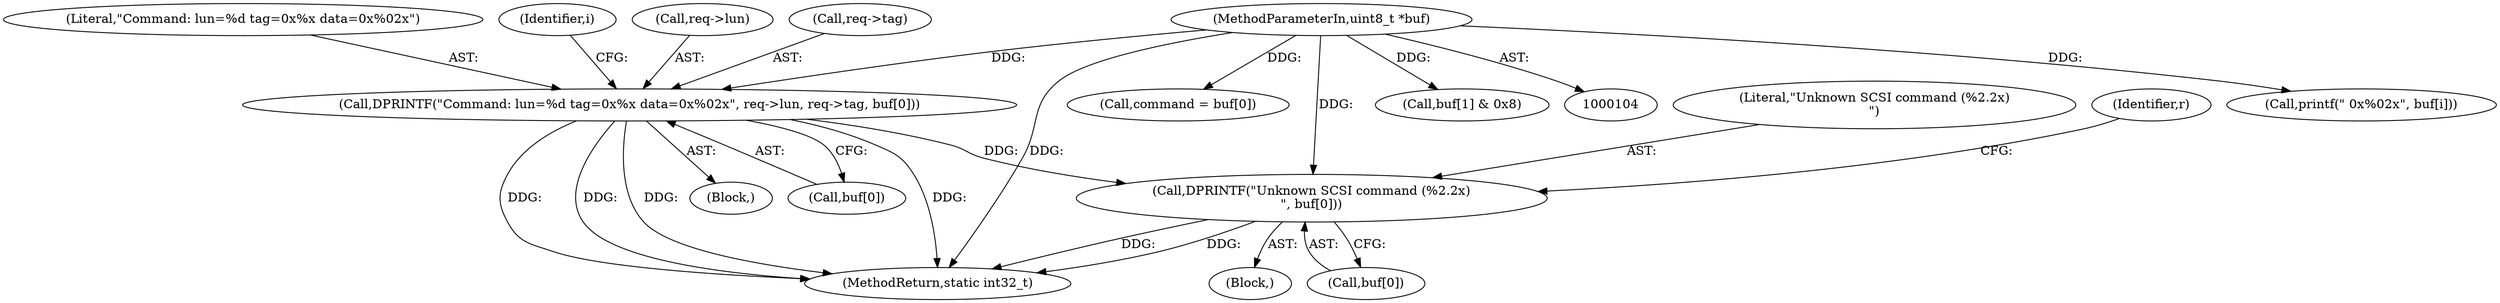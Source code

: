 digraph "0_qemu_7285477ab11831b1cf56e45878a89170dd06d9b9_4@array" {
"1000562" [label="(Call,DPRINTF(\"Unknown SCSI command (%2.2x)\n\", buf[0]))"];
"1000142" [label="(Call,DPRINTF(\"Command: lun=%d tag=0x%x data=0x%02x\", req->lun, req->tag, buf[0]))"];
"1000106" [label="(MethodParameterIn,uint8_t *buf)"];
"1000180" [label="(Block,)"];
"1000157" [label="(Identifier,i)"];
"1000564" [label="(Call,buf[0])"];
"1000107" [label="(Block,)"];
"1000562" [label="(Call,DPRINTF(\"Unknown SCSI command (%2.2x)\n\", buf[0]))"];
"1000171" [label="(Call,printf(\" 0x%02x\", buf[i]))"];
"1000150" [label="(Call,buf[0])"];
"1000128" [label="(Call,command = buf[0])"];
"1000142" [label="(Call,DPRINTF(\"Command: lun=%d tag=0x%x data=0x%02x\", req->lun, req->tag, buf[0]))"];
"1000106" [label="(MethodParameterIn,uint8_t *buf)"];
"1000523" [label="(Call,buf[1] & 0x8)"];
"1000650" [label="(MethodReturn,static int32_t)"];
"1000563" [label="(Literal,\"Unknown SCSI command (%2.2x)\n\")"];
"1000144" [label="(Call,req->lun)"];
"1000147" [label="(Call,req->tag)"];
"1000143" [label="(Literal,\"Command: lun=%d tag=0x%x data=0x%02x\")"];
"1000568" [label="(Identifier,r)"];
"1000562" -> "1000180"  [label="AST: "];
"1000562" -> "1000564"  [label="CFG: "];
"1000563" -> "1000562"  [label="AST: "];
"1000564" -> "1000562"  [label="AST: "];
"1000568" -> "1000562"  [label="CFG: "];
"1000562" -> "1000650"  [label="DDG: "];
"1000562" -> "1000650"  [label="DDG: "];
"1000142" -> "1000562"  [label="DDG: "];
"1000106" -> "1000562"  [label="DDG: "];
"1000142" -> "1000107"  [label="AST: "];
"1000142" -> "1000150"  [label="CFG: "];
"1000143" -> "1000142"  [label="AST: "];
"1000144" -> "1000142"  [label="AST: "];
"1000147" -> "1000142"  [label="AST: "];
"1000150" -> "1000142"  [label="AST: "];
"1000157" -> "1000142"  [label="CFG: "];
"1000142" -> "1000650"  [label="DDG: "];
"1000142" -> "1000650"  [label="DDG: "];
"1000142" -> "1000650"  [label="DDG: "];
"1000142" -> "1000650"  [label="DDG: "];
"1000106" -> "1000142"  [label="DDG: "];
"1000106" -> "1000104"  [label="AST: "];
"1000106" -> "1000650"  [label="DDG: "];
"1000106" -> "1000128"  [label="DDG: "];
"1000106" -> "1000171"  [label="DDG: "];
"1000106" -> "1000523"  [label="DDG: "];
}
